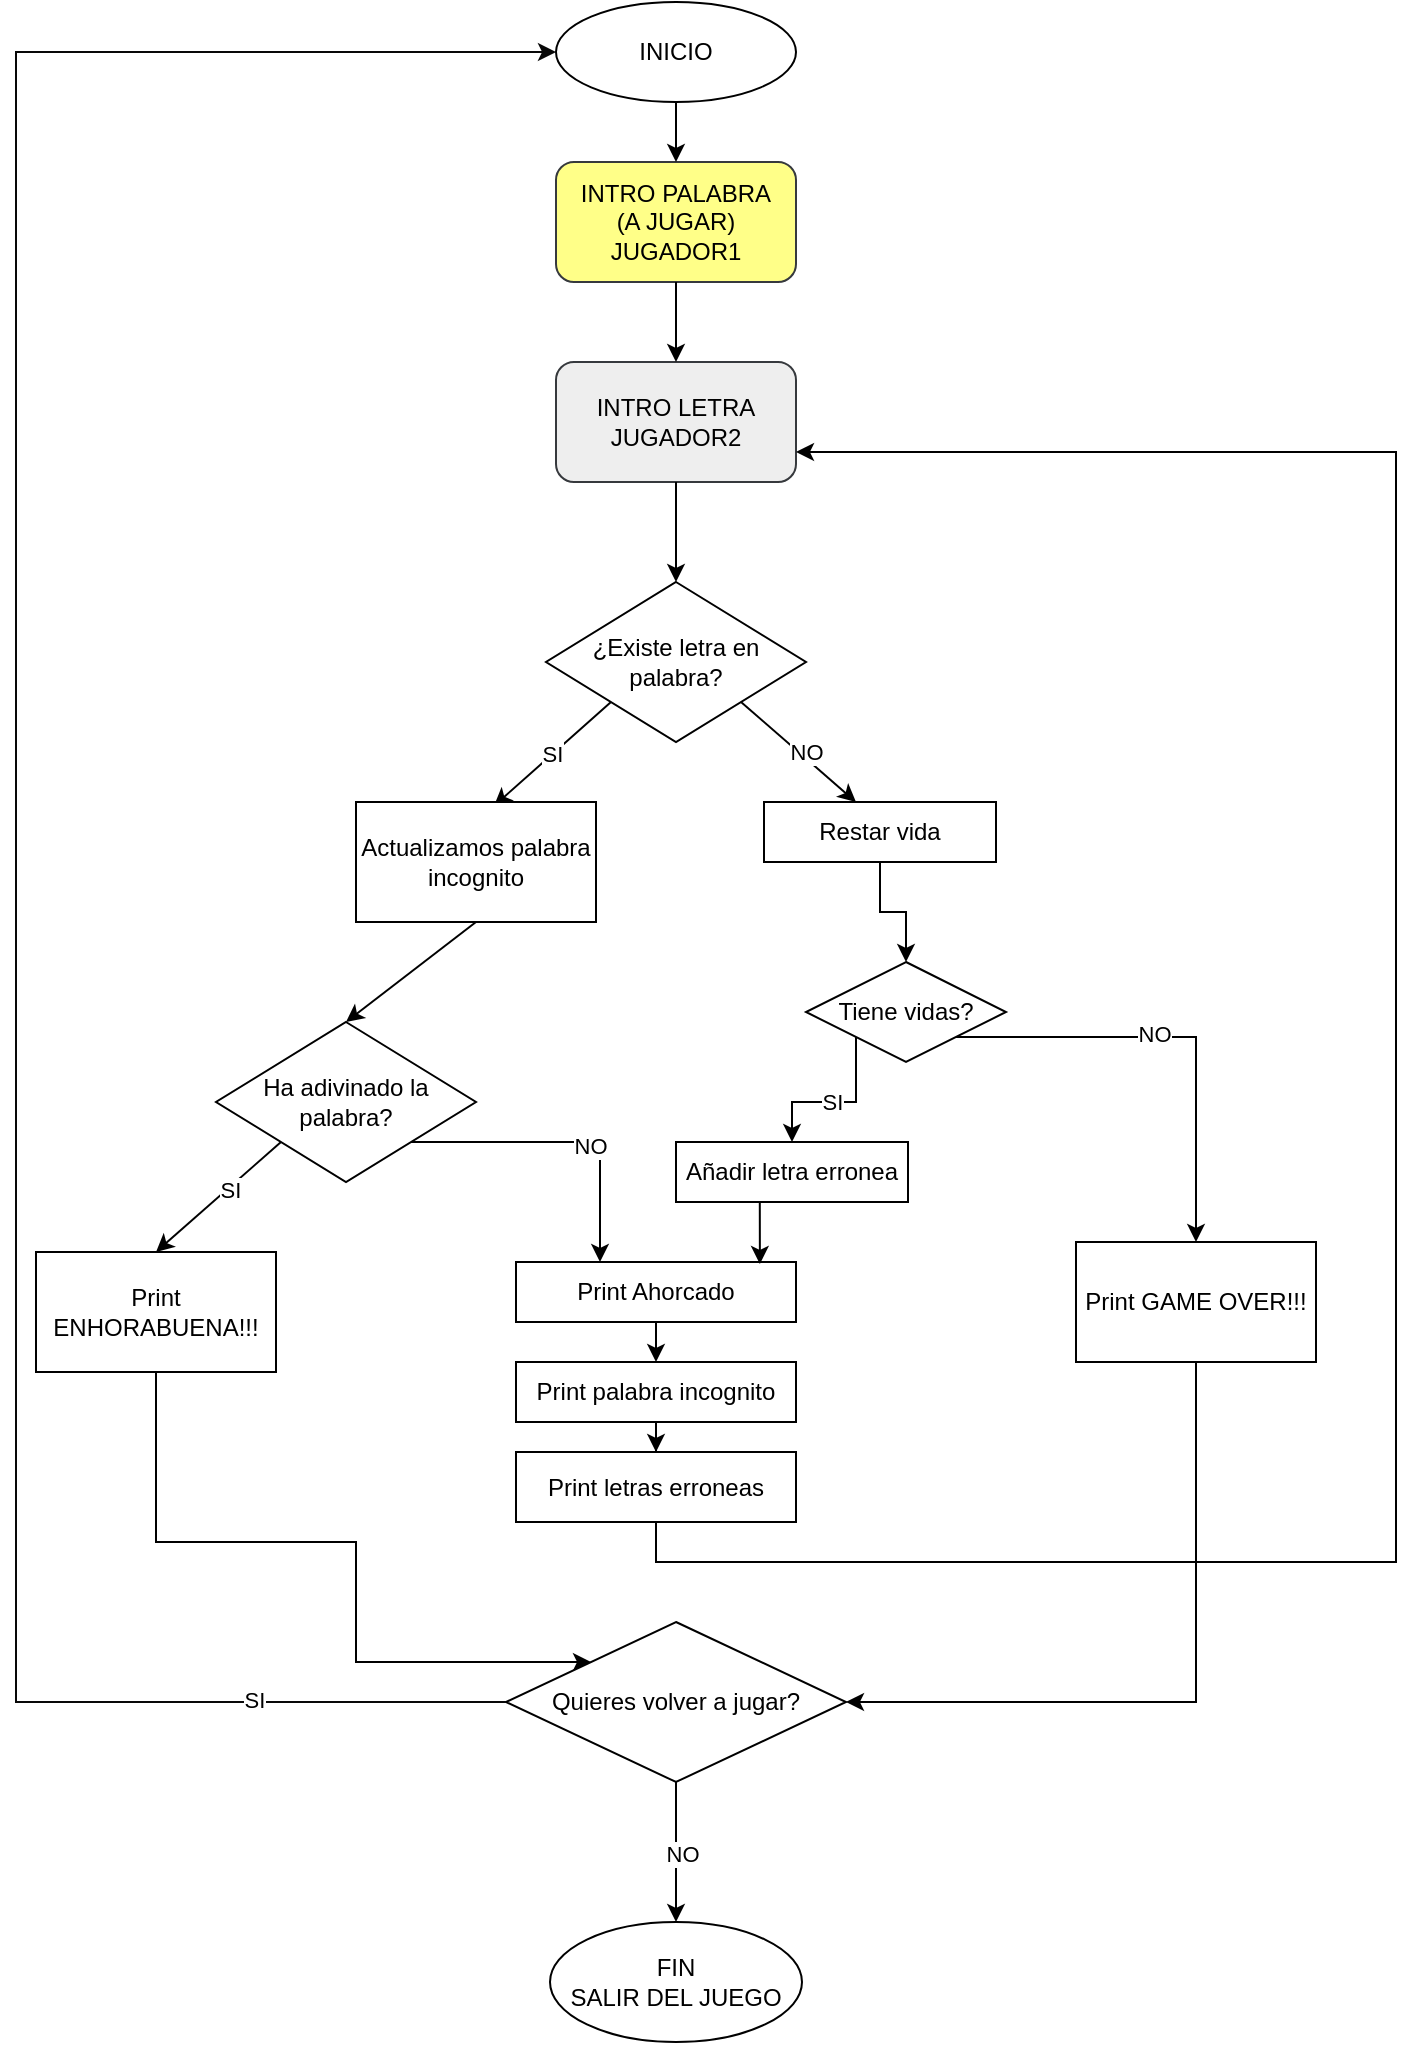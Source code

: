 <mxfile version="23.1.1" type="device">
  <diagram id="C5RBs43oDa-KdzZeNtuy" name="Page-1">
    <mxGraphModel dx="880" dy="1603" grid="1" gridSize="10" guides="1" tooltips="1" connect="1" arrows="1" fold="1" page="1" pageScale="1" pageWidth="827" pageHeight="1169" math="0" shadow="0">
      <root>
        <mxCell id="WIyWlLk6GJQsqaUBKTNV-0" />
        <mxCell id="WIyWlLk6GJQsqaUBKTNV-1" parent="WIyWlLk6GJQsqaUBKTNV-0" />
        <mxCell id="lNXMHGjQ5tqYB6Oa7oBr-0" value="INTRO PALABRA &lt;br&gt;(A JUGAR)&lt;br&gt;JUGADOR1" style="rounded=1;whiteSpace=wrap;html=1;fillColor=#ffff88;strokeColor=#36393d;" vertex="1" parent="WIyWlLk6GJQsqaUBKTNV-1">
          <mxGeometry x="310" y="40" width="120" height="60" as="geometry" />
        </mxCell>
        <mxCell id="lNXMHGjQ5tqYB6Oa7oBr-1" value="INTRO LETRA JUGADOR2" style="rounded=1;whiteSpace=wrap;html=1;fillColor=#eeeeee;strokeColor=#36393d;" vertex="1" parent="WIyWlLk6GJQsqaUBKTNV-1">
          <mxGeometry x="310" y="140" width="120" height="60" as="geometry" />
        </mxCell>
        <mxCell id="lNXMHGjQ5tqYB6Oa7oBr-3" value="" style="endArrow=classic;html=1;rounded=0;exitX=0.5;exitY=1;exitDx=0;exitDy=0;entryX=0.5;entryY=0;entryDx=0;entryDy=0;" edge="1" parent="WIyWlLk6GJQsqaUBKTNV-1" source="lNXMHGjQ5tqYB6Oa7oBr-0" target="lNXMHGjQ5tqYB6Oa7oBr-1">
          <mxGeometry width="50" height="50" relative="1" as="geometry">
            <mxPoint x="510" y="180" as="sourcePoint" />
            <mxPoint x="370" y="140" as="targetPoint" />
          </mxGeometry>
        </mxCell>
        <mxCell id="lNXMHGjQ5tqYB6Oa7oBr-9" value="¿Existe letra en palabra?" style="rhombus;whiteSpace=wrap;html=1;" vertex="1" parent="WIyWlLk6GJQsqaUBKTNV-1">
          <mxGeometry x="305" y="250" width="130" height="80" as="geometry" />
        </mxCell>
        <mxCell id="lNXMHGjQ5tqYB6Oa7oBr-10" value="" style="endArrow=classic;html=1;rounded=0;exitX=0.5;exitY=1;exitDx=0;exitDy=0;entryX=0.5;entryY=0;entryDx=0;entryDy=0;" edge="1" parent="WIyWlLk6GJQsqaUBKTNV-1" source="lNXMHGjQ5tqYB6Oa7oBr-1" target="lNXMHGjQ5tqYB6Oa7oBr-9">
          <mxGeometry width="50" height="50" relative="1" as="geometry">
            <mxPoint x="390" y="250" as="sourcePoint" />
            <mxPoint x="440" y="200" as="targetPoint" />
          </mxGeometry>
        </mxCell>
        <mxCell id="lNXMHGjQ5tqYB6Oa7oBr-11" value="SI" style="endArrow=classic;html=1;rounded=0;exitX=0;exitY=1;exitDx=0;exitDy=0;entryX=0.575;entryY=0.033;entryDx=0;entryDy=0;entryPerimeter=0;" edge="1" parent="WIyWlLk6GJQsqaUBKTNV-1" source="lNXMHGjQ5tqYB6Oa7oBr-9" target="lNXMHGjQ5tqYB6Oa7oBr-14">
          <mxGeometry width="50" height="50" relative="1" as="geometry">
            <mxPoint x="390" y="350" as="sourcePoint" />
            <mxPoint x="280" y="360" as="targetPoint" />
          </mxGeometry>
        </mxCell>
        <mxCell id="lNXMHGjQ5tqYB6Oa7oBr-12" value="" style="endArrow=classic;html=1;rounded=0;exitX=1;exitY=1;exitDx=0;exitDy=0;" edge="1" parent="WIyWlLk6GJQsqaUBKTNV-1" source="lNXMHGjQ5tqYB6Oa7oBr-9">
          <mxGeometry width="50" height="50" relative="1" as="geometry">
            <mxPoint x="370" y="330" as="sourcePoint" />
            <mxPoint x="460" y="360" as="targetPoint" />
          </mxGeometry>
        </mxCell>
        <mxCell id="lNXMHGjQ5tqYB6Oa7oBr-13" value="NO" style="edgeLabel;html=1;align=center;verticalAlign=middle;resizable=0;points=[];" vertex="1" connectable="0" parent="lNXMHGjQ5tqYB6Oa7oBr-12">
          <mxGeometry x="0.034" y="3" relative="1" as="geometry">
            <mxPoint y="1" as="offset" />
          </mxGeometry>
        </mxCell>
        <mxCell id="lNXMHGjQ5tqYB6Oa7oBr-14" value="Actualizamos palabra incognito" style="rounded=0;whiteSpace=wrap;html=1;" vertex="1" parent="WIyWlLk6GJQsqaUBKTNV-1">
          <mxGeometry x="210" y="360" width="120" height="60" as="geometry" />
        </mxCell>
        <mxCell id="lNXMHGjQ5tqYB6Oa7oBr-68" style="edgeStyle=orthogonalEdgeStyle;rounded=0;orthogonalLoop=1;jettySize=auto;html=1;exitX=0.5;exitY=1;exitDx=0;exitDy=0;entryX=0.5;entryY=0;entryDx=0;entryDy=0;" edge="1" parent="WIyWlLk6GJQsqaUBKTNV-1" source="lNXMHGjQ5tqYB6Oa7oBr-15" target="lNXMHGjQ5tqYB6Oa7oBr-61">
          <mxGeometry relative="1" as="geometry" />
        </mxCell>
        <mxCell id="lNXMHGjQ5tqYB6Oa7oBr-15" value="Restar vida" style="rounded=0;whiteSpace=wrap;html=1;" vertex="1" parent="WIyWlLk6GJQsqaUBKTNV-1">
          <mxGeometry x="414" y="360" width="116" height="30" as="geometry" />
        </mxCell>
        <mxCell id="lNXMHGjQ5tqYB6Oa7oBr-16" value="Añadir letra erronea" style="rounded=0;whiteSpace=wrap;html=1;" vertex="1" parent="WIyWlLk6GJQsqaUBKTNV-1">
          <mxGeometry x="370" y="530" width="116" height="30" as="geometry" />
        </mxCell>
        <mxCell id="lNXMHGjQ5tqYB6Oa7oBr-21" style="edgeStyle=orthogonalEdgeStyle;rounded=0;orthogonalLoop=1;jettySize=auto;html=1;entryX=0.5;entryY=0;entryDx=0;entryDy=0;" edge="1" parent="WIyWlLk6GJQsqaUBKTNV-1" target="lNXMHGjQ5tqYB6Oa7oBr-0">
          <mxGeometry relative="1" as="geometry">
            <mxPoint x="370" y="10" as="sourcePoint" />
          </mxGeometry>
        </mxCell>
        <mxCell id="lNXMHGjQ5tqYB6Oa7oBr-22" value="INICIO" style="ellipse;whiteSpace=wrap;html=1;" vertex="1" parent="WIyWlLk6GJQsqaUBKTNV-1">
          <mxGeometry x="310" y="-40" width="120" height="50" as="geometry" />
        </mxCell>
        <mxCell id="lNXMHGjQ5tqYB6Oa7oBr-24" value="Ha adivinado la palabra?" style="rhombus;whiteSpace=wrap;html=1;" vertex="1" parent="WIyWlLk6GJQsqaUBKTNV-1">
          <mxGeometry x="140" y="470" width="130" height="80" as="geometry" />
        </mxCell>
        <mxCell id="lNXMHGjQ5tqYB6Oa7oBr-25" value="" style="endArrow=classic;html=1;rounded=0;exitX=0.5;exitY=1;exitDx=0;exitDy=0;entryX=0.5;entryY=0;entryDx=0;entryDy=0;" edge="1" parent="WIyWlLk6GJQsqaUBKTNV-1" source="lNXMHGjQ5tqYB6Oa7oBr-14" target="lNXMHGjQ5tqYB6Oa7oBr-24">
          <mxGeometry width="50" height="50" relative="1" as="geometry">
            <mxPoint x="390" y="440" as="sourcePoint" />
            <mxPoint x="440" y="390" as="targetPoint" />
          </mxGeometry>
        </mxCell>
        <mxCell id="lNXMHGjQ5tqYB6Oa7oBr-26" value="" style="endArrow=classic;html=1;rounded=0;exitX=0;exitY=1;exitDx=0;exitDy=0;entryX=0.5;entryY=0;entryDx=0;entryDy=0;" edge="1" parent="WIyWlLk6GJQsqaUBKTNV-1" source="lNXMHGjQ5tqYB6Oa7oBr-24" target="lNXMHGjQ5tqYB6Oa7oBr-31">
          <mxGeometry width="50" height="50" relative="1" as="geometry">
            <mxPoint x="390" y="540" as="sourcePoint" />
            <mxPoint x="130" y="580" as="targetPoint" />
          </mxGeometry>
        </mxCell>
        <mxCell id="lNXMHGjQ5tqYB6Oa7oBr-28" value="SI" style="edgeLabel;html=1;align=center;verticalAlign=middle;resizable=0;points=[];" vertex="1" connectable="0" parent="lNXMHGjQ5tqYB6Oa7oBr-26">
          <mxGeometry x="-0.144" y="1" relative="1" as="geometry">
            <mxPoint as="offset" />
          </mxGeometry>
        </mxCell>
        <mxCell id="lNXMHGjQ5tqYB6Oa7oBr-50" style="edgeStyle=orthogonalEdgeStyle;rounded=0;orthogonalLoop=1;jettySize=auto;html=1;exitX=0.5;exitY=1;exitDx=0;exitDy=0;entryX=0;entryY=0;entryDx=0;entryDy=0;" edge="1" parent="WIyWlLk6GJQsqaUBKTNV-1" source="lNXMHGjQ5tqYB6Oa7oBr-31" target="lNXMHGjQ5tqYB6Oa7oBr-48">
          <mxGeometry relative="1" as="geometry">
            <Array as="points">
              <mxPoint x="110" y="730" />
              <mxPoint x="210" y="730" />
              <mxPoint x="210" y="790" />
            </Array>
          </mxGeometry>
        </mxCell>
        <mxCell id="lNXMHGjQ5tqYB6Oa7oBr-31" value="Print ENHORABUENA!!!" style="rounded=0;whiteSpace=wrap;html=1;" vertex="1" parent="WIyWlLk6GJQsqaUBKTNV-1">
          <mxGeometry x="50" y="585" width="120" height="60" as="geometry" />
        </mxCell>
        <mxCell id="lNXMHGjQ5tqYB6Oa7oBr-42" style="edgeStyle=orthogonalEdgeStyle;rounded=0;orthogonalLoop=1;jettySize=auto;html=1;exitX=0.5;exitY=1;exitDx=0;exitDy=0;entryX=0.5;entryY=0;entryDx=0;entryDy=0;" edge="1" parent="WIyWlLk6GJQsqaUBKTNV-1" source="lNXMHGjQ5tqYB6Oa7oBr-32" target="lNXMHGjQ5tqYB6Oa7oBr-33">
          <mxGeometry relative="1" as="geometry" />
        </mxCell>
        <mxCell id="lNXMHGjQ5tqYB6Oa7oBr-32" value="Print Ahorcado" style="rounded=0;whiteSpace=wrap;html=1;" vertex="1" parent="WIyWlLk6GJQsqaUBKTNV-1">
          <mxGeometry x="290" y="590" width="140" height="30" as="geometry" />
        </mxCell>
        <mxCell id="lNXMHGjQ5tqYB6Oa7oBr-45" value="" style="edgeStyle=orthogonalEdgeStyle;rounded=0;orthogonalLoop=1;jettySize=auto;html=1;" edge="1" parent="WIyWlLk6GJQsqaUBKTNV-1" source="lNXMHGjQ5tqYB6Oa7oBr-33" target="lNXMHGjQ5tqYB6Oa7oBr-34">
          <mxGeometry relative="1" as="geometry" />
        </mxCell>
        <mxCell id="lNXMHGjQ5tqYB6Oa7oBr-33" value="Print palabra incognito" style="rounded=0;whiteSpace=wrap;html=1;" vertex="1" parent="WIyWlLk6GJQsqaUBKTNV-1">
          <mxGeometry x="290" y="640" width="140" height="30" as="geometry" />
        </mxCell>
        <mxCell id="lNXMHGjQ5tqYB6Oa7oBr-74" style="edgeStyle=orthogonalEdgeStyle;rounded=0;orthogonalLoop=1;jettySize=auto;html=1;exitX=0.5;exitY=1;exitDx=0;exitDy=0;entryX=1;entryY=0.75;entryDx=0;entryDy=0;" edge="1" parent="WIyWlLk6GJQsqaUBKTNV-1" source="lNXMHGjQ5tqYB6Oa7oBr-34" target="lNXMHGjQ5tqYB6Oa7oBr-1">
          <mxGeometry relative="1" as="geometry">
            <Array as="points">
              <mxPoint x="360" y="740" />
              <mxPoint x="730" y="740" />
              <mxPoint x="730" y="185" />
            </Array>
          </mxGeometry>
        </mxCell>
        <mxCell id="lNXMHGjQ5tqYB6Oa7oBr-34" value="Print letras erroneas" style="rounded=0;whiteSpace=wrap;html=1;" vertex="1" parent="WIyWlLk6GJQsqaUBKTNV-1">
          <mxGeometry x="290" y="685" width="140" height="35" as="geometry" />
        </mxCell>
        <mxCell id="lNXMHGjQ5tqYB6Oa7oBr-46" style="edgeStyle=orthogonalEdgeStyle;rounded=0;orthogonalLoop=1;jettySize=auto;html=1;exitX=1;exitY=1;exitDx=0;exitDy=0;entryX=0.3;entryY=0;entryDx=0;entryDy=0;entryPerimeter=0;" edge="1" parent="WIyWlLk6GJQsqaUBKTNV-1" source="lNXMHGjQ5tqYB6Oa7oBr-24" target="lNXMHGjQ5tqYB6Oa7oBr-32">
          <mxGeometry relative="1" as="geometry" />
        </mxCell>
        <mxCell id="lNXMHGjQ5tqYB6Oa7oBr-47" value="NO" style="edgeLabel;html=1;align=center;verticalAlign=middle;resizable=0;points=[];" vertex="1" connectable="0" parent="lNXMHGjQ5tqYB6Oa7oBr-46">
          <mxGeometry x="0.159" y="-2" relative="1" as="geometry">
            <mxPoint as="offset" />
          </mxGeometry>
        </mxCell>
        <mxCell id="lNXMHGjQ5tqYB6Oa7oBr-48" value="Quieres volver a jugar?" style="rhombus;whiteSpace=wrap;html=1;" vertex="1" parent="WIyWlLk6GJQsqaUBKTNV-1">
          <mxGeometry x="285" y="770" width="170" height="80" as="geometry" />
        </mxCell>
        <mxCell id="lNXMHGjQ5tqYB6Oa7oBr-54" value="FIN&lt;br&gt;SALIR DEL JUEGO" style="ellipse;whiteSpace=wrap;html=1;" vertex="1" parent="WIyWlLk6GJQsqaUBKTNV-1">
          <mxGeometry x="307" y="920" width="126" height="60" as="geometry" />
        </mxCell>
        <mxCell id="lNXMHGjQ5tqYB6Oa7oBr-55" value="" style="endArrow=classic;html=1;rounded=0;exitX=0.5;exitY=1;exitDx=0;exitDy=0;entryX=0.5;entryY=0;entryDx=0;entryDy=0;strokeColor=#000000;" edge="1" parent="WIyWlLk6GJQsqaUBKTNV-1" source="lNXMHGjQ5tqYB6Oa7oBr-48" target="lNXMHGjQ5tqYB6Oa7oBr-54">
          <mxGeometry width="50" height="50" relative="1" as="geometry">
            <mxPoint x="390" y="900" as="sourcePoint" />
            <mxPoint x="440" y="850" as="targetPoint" />
          </mxGeometry>
        </mxCell>
        <mxCell id="lNXMHGjQ5tqYB6Oa7oBr-56" value="NO" style="edgeLabel;html=1;align=center;verticalAlign=middle;resizable=0;points=[];" vertex="1" connectable="0" parent="lNXMHGjQ5tqYB6Oa7oBr-55">
          <mxGeometry x="0.029" y="3" relative="1" as="geometry">
            <mxPoint as="offset" />
          </mxGeometry>
        </mxCell>
        <mxCell id="lNXMHGjQ5tqYB6Oa7oBr-57" value="" style="endArrow=classic;html=1;rounded=0;exitX=0;exitY=0.5;exitDx=0;exitDy=0;entryX=0;entryY=0.5;entryDx=0;entryDy=0;edgeStyle=orthogonalEdgeStyle;fillColor=#cdeb8b;strokeColor=#080808;" edge="1" parent="WIyWlLk6GJQsqaUBKTNV-1" source="lNXMHGjQ5tqYB6Oa7oBr-48" target="lNXMHGjQ5tqYB6Oa7oBr-22">
          <mxGeometry width="50" height="50" relative="1" as="geometry">
            <mxPoint x="390" y="800" as="sourcePoint" />
            <mxPoint x="440" y="750" as="targetPoint" />
            <Array as="points">
              <mxPoint x="40" y="810" />
              <mxPoint x="40" y="-15" />
            </Array>
          </mxGeometry>
        </mxCell>
        <mxCell id="lNXMHGjQ5tqYB6Oa7oBr-59" value="SI" style="edgeLabel;html=1;align=center;verticalAlign=middle;resizable=0;points=[];" vertex="1" connectable="0" parent="lNXMHGjQ5tqYB6Oa7oBr-57">
          <mxGeometry x="-0.812" y="-1" relative="1" as="geometry">
            <mxPoint as="offset" />
          </mxGeometry>
        </mxCell>
        <mxCell id="lNXMHGjQ5tqYB6Oa7oBr-63" style="edgeStyle=orthogonalEdgeStyle;rounded=0;orthogonalLoop=1;jettySize=auto;html=1;exitX=0;exitY=1;exitDx=0;exitDy=0;entryX=0.5;entryY=0;entryDx=0;entryDy=0;" edge="1" parent="WIyWlLk6GJQsqaUBKTNV-1" source="lNXMHGjQ5tqYB6Oa7oBr-61" target="lNXMHGjQ5tqYB6Oa7oBr-16">
          <mxGeometry relative="1" as="geometry" />
        </mxCell>
        <mxCell id="lNXMHGjQ5tqYB6Oa7oBr-64" value="SI" style="edgeLabel;html=1;align=center;verticalAlign=middle;resizable=0;points=[];" vertex="1" connectable="0" parent="lNXMHGjQ5tqYB6Oa7oBr-63">
          <mxGeometry x="0.048" y="-1" relative="1" as="geometry">
            <mxPoint y="1" as="offset" />
          </mxGeometry>
        </mxCell>
        <mxCell id="lNXMHGjQ5tqYB6Oa7oBr-66" style="edgeStyle=orthogonalEdgeStyle;rounded=0;orthogonalLoop=1;jettySize=auto;html=1;exitX=1;exitY=1;exitDx=0;exitDy=0;" edge="1" parent="WIyWlLk6GJQsqaUBKTNV-1" source="lNXMHGjQ5tqYB6Oa7oBr-61" target="lNXMHGjQ5tqYB6Oa7oBr-65">
          <mxGeometry relative="1" as="geometry">
            <Array as="points">
              <mxPoint x="630" y="478" />
            </Array>
          </mxGeometry>
        </mxCell>
        <mxCell id="lNXMHGjQ5tqYB6Oa7oBr-67" value="NO" style="edgeLabel;html=1;align=center;verticalAlign=middle;resizable=0;points=[];" vertex="1" connectable="0" parent="lNXMHGjQ5tqYB6Oa7oBr-66">
          <mxGeometry x="-0.114" y="3" relative="1" as="geometry">
            <mxPoint y="1" as="offset" />
          </mxGeometry>
        </mxCell>
        <mxCell id="lNXMHGjQ5tqYB6Oa7oBr-61" value="Tiene vidas?" style="rhombus;whiteSpace=wrap;html=1;" vertex="1" parent="WIyWlLk6GJQsqaUBKTNV-1">
          <mxGeometry x="435" y="440" width="100" height="50" as="geometry" />
        </mxCell>
        <mxCell id="lNXMHGjQ5tqYB6Oa7oBr-73" style="edgeStyle=orthogonalEdgeStyle;rounded=0;orthogonalLoop=1;jettySize=auto;html=1;exitX=0.5;exitY=1;exitDx=0;exitDy=0;entryX=1;entryY=0.5;entryDx=0;entryDy=0;" edge="1" parent="WIyWlLk6GJQsqaUBKTNV-1" source="lNXMHGjQ5tqYB6Oa7oBr-65" target="lNXMHGjQ5tqYB6Oa7oBr-48">
          <mxGeometry relative="1" as="geometry" />
        </mxCell>
        <mxCell id="lNXMHGjQ5tqYB6Oa7oBr-65" value="Print GAME OVER!!!" style="rounded=0;whiteSpace=wrap;html=1;" vertex="1" parent="WIyWlLk6GJQsqaUBKTNV-1">
          <mxGeometry x="570" y="580" width="120" height="60" as="geometry" />
        </mxCell>
        <mxCell id="lNXMHGjQ5tqYB6Oa7oBr-72" style="edgeStyle=orthogonalEdgeStyle;rounded=0;orthogonalLoop=1;jettySize=auto;html=1;exitX=0.5;exitY=1;exitDx=0;exitDy=0;entryX=0.871;entryY=0.033;entryDx=0;entryDy=0;entryPerimeter=0;" edge="1" parent="WIyWlLk6GJQsqaUBKTNV-1" source="lNXMHGjQ5tqYB6Oa7oBr-16" target="lNXMHGjQ5tqYB6Oa7oBr-32">
          <mxGeometry relative="1" as="geometry" />
        </mxCell>
      </root>
    </mxGraphModel>
  </diagram>
</mxfile>
